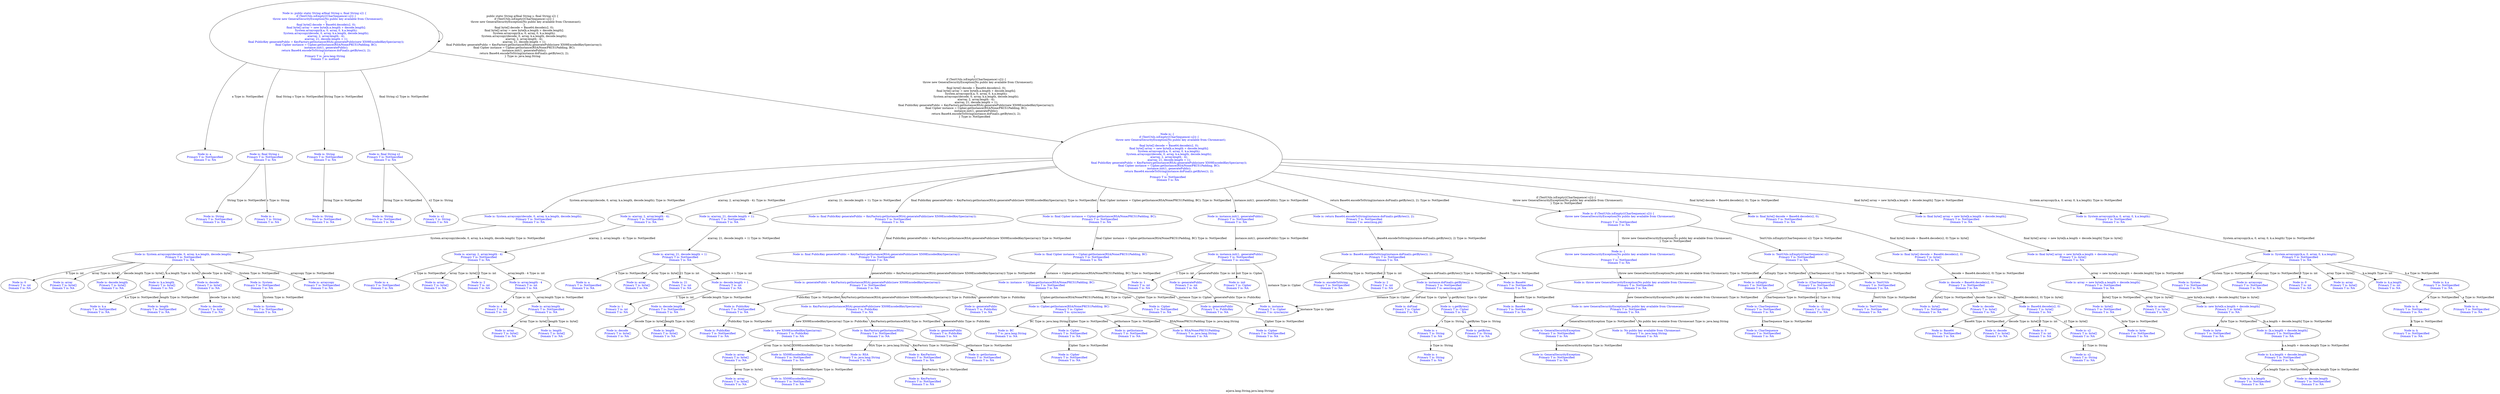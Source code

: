 digraph "a(java.lang.String,java.lang.String)" {
 label="a(java.lang.String,java.lang.String)"
{
 node [shape=box]} 
0 -> 0[label="public static String a(final String s, final String s2) {
    if (TextUtils.isEmpty((CharSequence) s2)) {
        throw new GeneralSecurityException(No public key available from Chromecast);
    }
    final byte[] decode = Base64.decode(s2, 0);
    final byte[] array = new byte[k.a.length + decode.length];
    System.arraycopy(k.a, 0, array, 0, k.a.length);
    System.arraycopy(decode, 0, array, k.a.length, decode.length);
    a(array, 2, array.length - 4);
    a(array, 21, decode.length + 1);
    final PublicKey generatePublic = KeyFactory.getInstance(RSA).generatePublic(new X509EncodedKeySpec(array));
    final Cipher instance = Cipher.getInstance(RSA/None/PKCS1Padding, BC);
    instance.init(1, generatePublic);
    return Base64.encodeToString(instance.doFinal(s.getBytes()), 2);
} Type is: java.lang.String"];
0[label="Node is: public static String a(final String s, final String s2) {
    if (TextUtils.isEmpty((CharSequence) s2)) {
        throw new GeneralSecurityException(No public key available from Chromecast);
    }
    final byte[] decode = Base64.decode(s2, 0);
    final byte[] array = new byte[k.a.length + decode.length];
    System.arraycopy(k.a, 0, array, 0, k.a.length);
    System.arraycopy(decode, 0, array, k.a.length, decode.length);
    a(array, 2, array.length - 4);
    a(array, 21, decode.length + 1);
    final PublicKey generatePublic = KeyFactory.getInstance(RSA).generatePublic(new X509EncodedKeySpec(array));
    final Cipher instance = Cipher.getInstance(RSA/None/PKCS1Padding, BC);
    instance.init(1, generatePublic);
    return Base64.encodeToString(instance.doFinal(s.getBytes()), 2);
}
 Primary T is: java.lang.String
 Domain T is: method",fontcolor="blue"];
  0 -> 1[label="a Type is: NotSpecified"];
1[label="Node is: a
 Primary T is: NotSpecified
 Domain T is: NA",fontcolor="blue"];
  0 -> 2[label="final String s Type is: NotSpecified"];
2[label="Node is: final String s
 Primary T is: NotSpecified
 Domain T is: NA",fontcolor="blue"];
  2 -> 3[label="String Type is: NotSpecified"];
3[label="Node is: String
 Primary T is: NotSpecified
 Domain T is: NA",fontcolor="blue"];
  10 -> 11[label="String Type is: NotSpecified"];
11[label="Node is: String
 Primary T is: NotSpecified
 Domain T is: NA",fontcolor="blue"];
  2 -> 5[label="s Type is: String"];
5[label="Node is: s
 Primary T is: String
 Domain T is: NA",fontcolor="blue"];
  0 -> 6[label="final String s2 Type is: NotSpecified"];
6[label="Node is: final String s2
 Primary T is: NotSpecified
 Domain T is: NA",fontcolor="blue"];
  6 -> 7[label="String Type is: NotSpecified"];
7[label="Node is: String
 Primary T is: NotSpecified
 Domain T is: NA",fontcolor="blue"];
  6 -> 9[label="s2 Type is: String"];
9[label="Node is: s2
 Primary T is: String
 Domain T is: NA",fontcolor="blue"];
  0 -> 10[label="String Type is: NotSpecified"];
10[label="Node is: String
 Primary T is: NotSpecified
 Domain T is: NA",fontcolor="blue"];
  0 -> 12[label="{
    if (TextUtils.isEmpty((CharSequence) s2)) {
        throw new GeneralSecurityException(No public key available from Chromecast);
    }
    final byte[] decode = Base64.decode(s2, 0);
    final byte[] array = new byte[k.a.length + decode.length];
    System.arraycopy(k.a, 0, array, 0, k.a.length);
    System.arraycopy(decode, 0, array, k.a.length, decode.length);
    a(array, 2, array.length - 4);
    a(array, 21, decode.length + 1);
    final PublicKey generatePublic = KeyFactory.getInstance(RSA).generatePublic(new X509EncodedKeySpec(array));
    final Cipher instance = Cipher.getInstance(RSA/None/PKCS1Padding, BC);
    instance.init(1, generatePublic);
    return Base64.encodeToString(instance.doFinal(s.getBytes()), 2);
} Type is: NotSpecified"];
12[label="Node is: {
    if (TextUtils.isEmpty((CharSequence) s2)) {
        throw new GeneralSecurityException(No public key available from Chromecast);
    }
    final byte[] decode = Base64.decode(s2, 0);
    final byte[] array = new byte[k.a.length + decode.length];
    System.arraycopy(k.a, 0, array, 0, k.a.length);
    System.arraycopy(decode, 0, array, k.a.length, decode.length);
    a(array, 2, array.length - 4);
    a(array, 21, decode.length + 1);
    final PublicKey generatePublic = KeyFactory.getInstance(RSA).generatePublic(new X509EncodedKeySpec(array));
    final Cipher instance = Cipher.getInstance(RSA/None/PKCS1Padding, BC);
    instance.init(1, generatePublic);
    return Base64.encodeToString(instance.doFinal(s.getBytes()), 2);
}
 Primary T is: NotSpecified
 Domain T is: NA",fontcolor="blue"];
  12 -> 13[label="if (TextUtils.isEmpty((CharSequence) s2)) {
    throw new GeneralSecurityException(No public key available from Chromecast);
} Type is: NotSpecified"];
13[label="Node is: if (TextUtils.isEmpty((CharSequence) s2)) {
    throw new GeneralSecurityException(No public key available from Chromecast);
}
 Primary T is: NotSpecified
 Domain T is: NA",fontcolor="blue"];
  13 -> 14[label="TextUtils.isEmpty((CharSequence) s2) Type is: NotSpecified"];
14[label="Node is: TextUtils.isEmpty((CharSequence) s2)
 Primary T is: NotSpecified
 Domain T is: NA",fontcolor="blue"];
  14 -> 15[label="TextUtils Type is: NotSpecified"];
15[label="Node is: TextUtils
 Primary T is: NotSpecified
 Domain T is: NA",fontcolor="blue"];
  15 -> 16[label="TextUtils Type is: NotSpecified"];
16[label="Node is: TextUtils
 Primary T is: NotSpecified
 Domain T is: NA",fontcolor="blue"];
  14 -> 17[label="isEmpty Type is: NotSpecified"];
17[label="Node is: isEmpty
 Primary T is: NotSpecified
 Domain T is: NA",fontcolor="blue"];
  14 -> 18[label="(CharSequence) s2 Type is: NotSpecified"];
18[label="Node is: (CharSequence) s2
 Primary T is: NotSpecified
 Domain T is: NA",fontcolor="blue"];
  18 -> 19[label="CharSequence Type is: NotSpecified"];
19[label="Node is: CharSequence
 Primary T is: NotSpecified
 Domain T is: NA",fontcolor="blue"];
  19 -> 20[label="CharSequence Type is: NotSpecified"];
20[label="Node is: CharSequence
 Primary T is: NotSpecified
 Domain T is: NA",fontcolor="blue"];
  18 -> 21[label="s2 Type is: String"];
21[label="Node is: s2
 Primary T is: String
 Domain T is: NA",fontcolor="blue"];
  39 -> 40[label="s2 Type is: String"];
40[label="Node is: s2
 Primary T is: String
 Domain T is: NA",fontcolor="blue"];
  13 -> 23[label="{
    throw new GeneralSecurityException(No public key available from Chromecast);
} Type is: NotSpecified"];
23[label="Node is: {
    throw new GeneralSecurityException(No public key available from Chromecast);
}
 Primary T is: NotSpecified
 Domain T is: NA",fontcolor="blue"];
  23 -> 24[label="throw new GeneralSecurityException(No public key available from Chromecast); Type is: NotSpecified"];
24[label="Node is: throw new GeneralSecurityException(No public key available from Chromecast);
 Primary T is: NotSpecified
 Domain T is: NA",fontcolor="blue"];
  24 -> 25[label="new GeneralSecurityException(No public key available from Chromecast) Type is: NotSpecified"];
25[label="Node is: new GeneralSecurityException(No public key available from Chromecast)
 Primary T is: NotSpecified
 Domain T is: NA",fontcolor="blue"];
  25 -> 26[label="GeneralSecurityException Type is: NotSpecified"];
26[label="Node is: GeneralSecurityException
 Primary T is: NotSpecified
 Domain T is: NA",fontcolor="blue"];
  26 -> 27[label="GeneralSecurityException Type is: NotSpecified"];
27[label="Node is: GeneralSecurityException
 Primary T is: NotSpecified
 Domain T is: NA",fontcolor="blue"];
  25 -> 28[label="No public key available from Chromecast Type is: java.lang.String"];
28[label="Node is: No public key available from Chromecast
 Primary T is: java.lang.String
 Domain T is: NA",fontcolor="blue"];
  12 -> 29[label="final byte[] decode = Base64.decode(s2, 0); Type is: NotSpecified"];
29[label="Node is: final byte[] decode = Base64.decode(s2, 0);
 Primary T is: NotSpecified
 Domain T is: NA",fontcolor="blue"];
  29 -> 30[label="final byte[] decode = Base64.decode(s2, 0) Type is: byte[]"];
30[label="Node is: final byte[] decode = Base64.decode(s2, 0)
 Primary T is: byte[]
 Domain T is: NA",fontcolor="blue"];
  30 -> 31[label="decode = Base64.decode(s2, 0) Type is: NotSpecified"];
31[label="Node is: decode = Base64.decode(s2, 0)
 Primary T is: NotSpecified
 Domain T is: NA",fontcolor="blue"];
  31 -> 32[label="byte[] Type is: NotSpecified"];
32[label="Node is: byte[]
 Primary T is: NotSpecified
 Domain T is: NA",fontcolor="blue"];
  45 -> 46[label="byte Type is: NotSpecified"];
46[label="Node is: byte
 Primary T is: NotSpecified
 Domain T is: NA",fontcolor="blue"];
  31 -> 34[label="decode Type is: byte[]"];
34[label="Node is: decode
 Primary T is: byte[]
 Domain T is: NA",fontcolor="blue"];
  31 -> 35[label="Base64.decode(s2, 0) Type is: byte[]"];
35[label="Node is: Base64.decode(s2, 0)
 Primary T is: byte[]
 Domain T is: NA",fontcolor="blue"];
  35 -> 36[label="Base64 Type is: NotSpecified"];
36[label="Node is: Base64
 Primary T is: NotSpecified
 Domain T is: NA",fontcolor="blue"];
  165 -> 166[label="Base64 Type is: NotSpecified"];
166[label="Node is: Base64
 Primary T is: NotSpecified
 Domain T is: NA",fontcolor="blue"];
  35 -> 38[label="decode Type is: byte[]"];
38[label="Node is: decode
 Primary T is: byte[]
 Domain T is: NA",fontcolor="blue"];
  35 -> 39[label="s2 Type is: byte[]"];
39[label="Node is: s2
 Primary T is: byte[]
 Domain T is: NA",fontcolor="blue"];
  35 -> 41[label="0 Type is: int"];
41[label="Node is: 0
 Primary T is: int
 Domain T is: NA",fontcolor="blue"];
  12 -> 42[label="final byte[] array = new byte[k.a.length + decode.length]; Type is: NotSpecified"];
42[label="Node is: final byte[] array = new byte[k.a.length + decode.length];
 Primary T is: NotSpecified
 Domain T is: NA",fontcolor="blue"];
  42 -> 43[label="final byte[] array = new byte[k.a.length + decode.length] Type is: byte[]"];
43[label="Node is: final byte[] array = new byte[k.a.length + decode.length]
 Primary T is: byte[]
 Domain T is: NA",fontcolor="blue"];
  43 -> 44[label="array = new byte[k.a.length + decode.length] Type is: NotSpecified"];
44[label="Node is: array = new byte[k.a.length + decode.length]
 Primary T is: NotSpecified
 Domain T is: NA",fontcolor="blue"];
  44 -> 45[label="byte[] Type is: NotSpecified"];
45[label="Node is: byte[]
 Primary T is: NotSpecified
 Domain T is: NA",fontcolor="blue"];
  44 -> 47[label="array Type is: byte[]"];
47[label="Node is: array
 Primary T is: byte[]
 Domain T is: NA",fontcolor="blue"];
  44 -> 48[label="new byte[k.a.length + decode.length] Type is: byte[]"];
48[label="Node is: new byte[k.a.length + decode.length]
 Primary T is: byte[]
 Domain T is: NA",fontcolor="blue"];
  48 -> 49[label="byte Type is: NotSpecified"];
49[label="Node is: byte
 Primary T is: NotSpecified
 Domain T is: NA",fontcolor="blue"];
  48 -> 50[label="[k.a.length + decode.length] Type is: NotSpecified"];
50[label="Node is: [k.a.length + decode.length]
 Primary T is: NotSpecified
 Domain T is: NA",fontcolor="blue"];
  50 -> 51[label="k.a.length + decode.length Type is: NotSpecified"];
51[label="Node is: k.a.length + decode.length
 Primary T is: NotSpecified
 Domain T is: NA",fontcolor="blue"];
  51 -> 52[label="k.a.length Type is: NotSpecified"];
52[label="Node is: k.a.length
 Primary T is: NotSpecified
 Domain T is: NA",fontcolor="blue"];
  91 -> 92[label="k.a Type is: NotSpecified"];
92[label="Node is: k.a
 Primary T is: NotSpecified
 Domain T is: NA",fontcolor="blue"];
  67 -> 93[label="k Type is: NotSpecified"];
93[label="Node is: k
 Primary T is: NotSpecified
 Domain T is: NA",fontcolor="blue"];
  93 -> 94[label="k Type is: NotSpecified"];
94[label="Node is: k
 Primary T is: NotSpecified
 Domain T is: NA",fontcolor="blue"];
  67 -> 95[label="a Type is: NotSpecified"];
95[label="Node is: a
 Primary T is: NotSpecified
 Domain T is: NA",fontcolor="blue"];
  91 -> 96[label="length Type is: NotSpecified"];
96[label="Node is: length
 Primary T is: NotSpecified
 Domain T is: NA",fontcolor="blue"];
  51 -> 58[label="decode.length Type is: NotSpecified"];
58[label="Node is: decode.length
 Primary T is: NotSpecified
 Domain T is: NA",fontcolor="blue"];
  120 -> 121[label="decode Type is: byte[]"];
121[label="Node is: decode
 Primary T is: byte[]
 Domain T is: NA",fontcolor="blue"];
  86 -> 122[label="decode Type is: byte[]"];
122[label="Node is: decode
 Primary T is: byte[]
 Domain T is: NA",fontcolor="blue"];
  120 -> 123[label="length Type is: byte[]"];
123[label="Node is: length
 Primary T is: byte[]
 Domain T is: NA",fontcolor="blue"];
  12 -> 62[label="System.arraycopy(k.a, 0, array, 0, k.a.length); Type is: NotSpecified"];
62[label="Node is: System.arraycopy(k.a, 0, array, 0, k.a.length);
 Primary T is: NotSpecified
 Domain T is: NA",fontcolor="blue"];
  62 -> 63[label="System.arraycopy(k.a, 0, array, 0, k.a.length) Type is: NotSpecified"];
63[label="Node is: System.arraycopy(k.a, 0, array, 0, k.a.length)
 Primary T is: NotSpecified
 Domain T is: NA",fontcolor="blue"];
  63 -> 64[label="System Type is: NotSpecified"];
64[label="Node is: System
 Primary T is: NotSpecified
 Domain T is: NA",fontcolor="blue"];
  83 -> 84[label="System Type is: NotSpecified"];
84[label="Node is: System
 Primary T is: NotSpecified
 Domain T is: NA",fontcolor="blue"];
  63 -> 66[label="arraycopy Type is: NotSpecified"];
66[label="Node is: arraycopy
 Primary T is: NotSpecified
 Domain T is: NA",fontcolor="blue"];
  63 -> 67[label="k.a Type is: NotSpecified"];
67[label="Node is: k.a
 Primary T is: NotSpecified
 Domain T is: NA",fontcolor="blue"];
  63 -> 74[label="0 Type is: int"];
74[label="Node is: 0
 Primary T is: int
 Domain T is: NA",fontcolor="blue"];
  63 -> 72[label="array Type is: byte[]"];
72[label="Node is: array
 Primary T is: byte[]
 Domain T is: NA",fontcolor="blue"];
  141 -> 142[label="array Type is: byte[]"];
142[label="Node is: array
 Primary T is: byte[]
 Domain T is: NA",fontcolor="blue"];
  63 -> 75[label="k.a.length Type is: int"];
75[label="Node is: k.a.length
 Primary T is: int
 Domain T is: NA",fontcolor="blue"];
  12 -> 81[label="System.arraycopy(decode, 0, array, k.a.length, decode.length); Type is: NotSpecified"];
81[label="Node is: System.arraycopy(decode, 0, array, k.a.length, decode.length);
 Primary T is: NotSpecified
 Domain T is: NA",fontcolor="blue"];
  81 -> 82[label="System.arraycopy(decode, 0, array, k.a.length, decode.length) Type is: NotSpecified"];
82[label="Node is: System.arraycopy(decode, 0, array, k.a.length, decode.length)
 Primary T is: NotSpecified
 Domain T is: NA",fontcolor="blue"];
  82 -> 83[label="System Type is: NotSpecified"];
83[label="Node is: System
 Primary T is: NotSpecified
 Domain T is: NA",fontcolor="blue"];
  82 -> 85[label="arraycopy Type is: NotSpecified"];
85[label="Node is: arraycopy
 Primary T is: NotSpecified
 Domain T is: NA",fontcolor="blue"];
  82 -> 86[label="decode Type is: byte[]"];
86[label="Node is: decode
 Primary T is: byte[]
 Domain T is: NA",fontcolor="blue"];
  82 -> 88[label="0 Type is: int"];
88[label="Node is: 0
 Primary T is: int
 Domain T is: NA",fontcolor="blue"];
  82 -> 89[label="array Type is: byte[]"];
89[label="Node is: array
 Primary T is: byte[]
 Domain T is: NA",fontcolor="blue"];
  82 -> 91[label="k.a.length Type is: byte[]"];
91[label="Node is: k.a.length
 Primary T is: byte[]
 Domain T is: NA",fontcolor="blue"];
  82 -> 97[label="decode.length Type is: byte[]"];
97[label="Node is: decode.length
 Primary T is: byte[]
 Domain T is: NA",fontcolor="blue"];
  12 -> 101[label="a(array, 2, array.length - 4); Type is: NotSpecified"];
101[label="Node is: a(array, 2, array.length - 4);
 Primary T is: NotSpecified
 Domain T is: NA",fontcolor="blue"];
  101 -> 102[label="a(array, 2, array.length - 4) Type is: NotSpecified"];
102[label="Node is: a(array, 2, array.length - 4)
 Primary T is: NotSpecified
 Domain T is: NA",fontcolor="blue"];
  102 -> 103[label="a Type is: NotSpecified"];
103[label="Node is: a
 Primary T is: NotSpecified
 Domain T is: NA",fontcolor="blue"];
  102 -> 104[label="array Type is: byte[]"];
104[label="Node is: array
 Primary T is: byte[]
 Domain T is: NA",fontcolor="blue"];
  102 -> 106[label="2 Type is: int"];
106[label="Node is: 2
 Primary T is: int
 Domain T is: NA",fontcolor="blue"];
  102 -> 107[label="array.length - 4 Type is: int"];
107[label="Node is: array.length - 4
 Primary T is: int
 Domain T is: NA",fontcolor="blue"];
  107 -> 108[label="array.length Type is: NotSpecified"];
108[label="Node is: array.length
 Primary T is: NotSpecified
 Domain T is: NA",fontcolor="blue"];
  108 -> 109[label="array Type is: byte[]"];
109[label="Node is: array
 Primary T is: byte[]
 Domain T is: NA",fontcolor="blue"];
  108 -> 111[label="length Type is: byte[]"];
111[label="Node is: length
 Primary T is: byte[]
 Domain T is: NA",fontcolor="blue"];
  107 -> 112[label="4 Type is: int"];
112[label="Node is: 4
 Primary T is: int
 Domain T is: NA",fontcolor="blue"];
  12 -> 113[label="a(array, 21, decode.length + 1); Type is: NotSpecified"];
113[label="Node is: a(array, 21, decode.length + 1);
 Primary T is: NotSpecified
 Domain T is: NA",fontcolor="blue"];
  113 -> 114[label="a(array, 21, decode.length + 1) Type is: NotSpecified"];
114[label="Node is: a(array, 21, decode.length + 1)
 Primary T is: NotSpecified
 Domain T is: NA",fontcolor="blue"];
  114 -> 115[label="a Type is: NotSpecified"];
115[label="Node is: a
 Primary T is: NotSpecified
 Domain T is: NA",fontcolor="blue"];
  114 -> 116[label="array Type is: byte[]"];
116[label="Node is: array
 Primary T is: byte[]
 Domain T is: NA",fontcolor="blue"];
  114 -> 118[label="21 Type is: int"];
118[label="Node is: 21
 Primary T is: int
 Domain T is: NA",fontcolor="blue"];
  114 -> 119[label="decode.length + 1 Type is: int"];
119[label="Node is: decode.length + 1
 Primary T is: int
 Domain T is: NA",fontcolor="blue"];
  119 -> 120[label="decode.length Type is: NotSpecified"];
120[label="Node is: decode.length
 Primary T is: NotSpecified
 Domain T is: NA",fontcolor="blue"];
  119 -> 124[label="1 Type is: int"];
124[label="Node is: 1
 Primary T is: int
 Domain T is: NA",fontcolor="blue"];
  12 -> 125[label="final PublicKey generatePublic = KeyFactory.getInstance(RSA).generatePublic(new X509EncodedKeySpec(array)); Type is: NotSpecified"];
125[label="Node is: final PublicKey generatePublic = KeyFactory.getInstance(RSA).generatePublic(new X509EncodedKeySpec(array));
 Primary T is: NotSpecified
 Domain T is: NA",fontcolor="blue"];
  125 -> 126[label="final PublicKey generatePublic = KeyFactory.getInstance(RSA).generatePublic(new X509EncodedKeySpec(array)) Type is: NotSpecified"];
126[label="Node is: final PublicKey generatePublic = KeyFactory.getInstance(RSA).generatePublic(new X509EncodedKeySpec(array))
 Primary T is: NotSpecified
 Domain T is: NA",fontcolor="blue"];
  126 -> 127[label="generatePublic = KeyFactory.getInstance(RSA).generatePublic(new X509EncodedKeySpec(array)) Type is: NotSpecified"];
127[label="Node is: generatePublic = KeyFactory.getInstance(RSA).generatePublic(new X509EncodedKeySpec(array))
 Primary T is: NotSpecified
 Domain T is: NA",fontcolor="blue"];
  127 -> 128[label="PublicKey Type is: NotSpecified"];
128[label="Node is: PublicKey
 Primary T is: NotSpecified
 Domain T is: NA",fontcolor="blue"];
  128 -> 129[label="PublicKey Type is: NotSpecified"];
129[label="Node is: PublicKey
 Primary T is: NotSpecified
 Domain T is: NA",fontcolor="blue"];
  127 -> 130[label="generatePublic Type is: PublicKey"];
130[label="Node is: generatePublic
 Primary T is: PublicKey
 Domain T is: NA",fontcolor="blue"];
  127 -> 131[label="KeyFactory.getInstance(RSA).generatePublic(new X509EncodedKeySpec(array)) Type is: PublicKey"];
131[label="Node is: KeyFactory.getInstance(RSA).generatePublic(new X509EncodedKeySpec(array))
 Primary T is: PublicKey
 Domain T is: NA",fontcolor="blue"];
  131 -> 132[label="KeyFactory.getInstance(RSA) Type is: NotSpecified"];
132[label="Node is: KeyFactory.getInstance(RSA)
 Primary T is: NotSpecified
 Domain T is: NA",fontcolor="blue"];
  132 -> 133[label="KeyFactory Type is: NotSpecified"];
133[label="Node is: KeyFactory
 Primary T is: NotSpecified
 Domain T is: NA",fontcolor="blue"];
  133 -> 134[label="KeyFactory Type is: NotSpecified"];
134[label="Node is: KeyFactory
 Primary T is: NotSpecified
 Domain T is: NA",fontcolor="blue"];
  132 -> 135[label="getInstance Type is: NotSpecified"];
135[label="Node is: getInstance
 Primary T is: NotSpecified
 Domain T is: NA",fontcolor="blue"];
  132 -> 136[label="RSA Type is: java.lang.String"];
136[label="Node is: RSA
 Primary T is: java.lang.String
 Domain T is: NA",fontcolor="blue"];
  131 -> 137[label="generatePublic Type is: PublicKey"];
137[label="Node is: generatePublic
 Primary T is: PublicKey
 Domain T is: NA",fontcolor="blue"];
  131 -> 138[label="new X509EncodedKeySpec(array) Type is: PublicKey"];
138[label="Node is: new X509EncodedKeySpec(array)
 Primary T is: PublicKey
 Domain T is: NA",fontcolor="blue"];
  138 -> 139[label="X509EncodedKeySpec Type is: NotSpecified"];
139[label="Node is: X509EncodedKeySpec
 Primary T is: NotSpecified
 Domain T is: NA",fontcolor="blue"];
  139 -> 140[label="X509EncodedKeySpec Type is: NotSpecified"];
140[label="Node is: X509EncodedKeySpec
 Primary T is: NotSpecified
 Domain T is: NA",fontcolor="blue"];
  138 -> 141[label="array Type is: byte[]"];
141[label="Node is: array
 Primary T is: byte[]
 Domain T is: NA",fontcolor="blue"];
  12 -> 143[label="final Cipher instance = Cipher.getInstance(RSA/None/PKCS1Padding, BC); Type is: NotSpecified"];
143[label="Node is: final Cipher instance = Cipher.getInstance(RSA/None/PKCS1Padding, BC);
 Primary T is: NotSpecified
 Domain T is: NA",fontcolor="blue"];
  143 -> 144[label="final Cipher instance = Cipher.getInstance(RSA/None/PKCS1Padding, BC) Type is: NotSpecified"];
144[label="Node is: final Cipher instance = Cipher.getInstance(RSA/None/PKCS1Padding, BC)
 Primary T is: NotSpecified
 Domain T is: NA",fontcolor="blue"];
  144 -> 145[label="instance = Cipher.getInstance(RSA/None/PKCS1Padding, BC) Type is: NotSpecified"];
145[label="Node is: instance = Cipher.getInstance(RSA/None/PKCS1Padding, BC)
 Primary T is: NotSpecified
 Domain T is: NA",fontcolor="blue"];
  145 -> 146[label="Cipher Type is: NotSpecified"];
146[label="Node is: Cipher
 Primary T is: NotSpecified
 Domain T is: NA",fontcolor="blue"];
  146 -> 147[label="Cipher Type is: NotSpecified"];
147[label="Node is: Cipher
 Primary T is: NotSpecified
 Domain T is: NA",fontcolor="blue"];
  145 -> 169[label="instance Type is: Cipher"];
169[label="Node is: instance
 Primary T is: Cipher
 Domain T is: sync/async",fontcolor="blue"];
  145 -> 149[label="Cipher.getInstance(RSA/None/PKCS1Padding, BC) Type is: Cipher"];
149[label="Node is: Cipher.getInstance(RSA/None/PKCS1Padding, BC)
 Primary T is: Cipher
 Domain T is: sync/async",fontcolor="blue"];
  149 -> 150[label="Cipher Type is: NotSpecified"];
150[label="Node is: Cipher
 Primary T is: NotSpecified
 Domain T is: NA",fontcolor="blue"];
  150 -> 151[label="Cipher Type is: NotSpecified"];
151[label="Node is: Cipher
 Primary T is: NotSpecified
 Domain T is: NA",fontcolor="blue"];
  149 -> 152[label="getInstance Type is: NotSpecified"];
152[label="Node is: getInstance
 Primary T is: NotSpecified
 Domain T is: NA",fontcolor="blue"];
  149 -> 153[label="RSA/None/PKCS1Padding Type is: java.lang.String"];
153[label="Node is: RSA/None/PKCS1Padding
 Primary T is: java.lang.String
 Domain T is: NA",fontcolor="blue"];
  149 -> 154[label="BC Type is: java.lang.String"];
154[label="Node is: BC
 Primary T is: java.lang.String
 Domain T is: NA",fontcolor="blue"];
  12 -> 155[label="instance.init(1, generatePublic); Type is: NotSpecified"];
155[label="Node is: instance.init(1, generatePublic);
 Primary T is: NotSpecified
 Domain T is: NA",fontcolor="blue"];
  155 -> 156[label="instance.init(1, generatePublic) Type is: NotSpecified"];
156[label="Node is: instance.init(1, generatePublic)
 Primary T is: NotSpecified
 Domain T is: enc/dec",fontcolor="blue"];
  156 -> 169[label="instance Type is: Cipher"];
169[label="Node is: instance
 Primary T is: Cipher
 Domain T is: sync/async",fontcolor="blue"];
  169 -> 169[label="instance Type is: Cipher"];
169[label="Node is: instance
 Primary T is: Cipher
 Domain T is: sync/async",fontcolor="blue"];
  156 -> 159[label="init Type is: Cipher"];
159[label="Node is: init
 Primary T is: Cipher
 Domain T is: NA",fontcolor="blue"];
  156 -> 160[label="1 Type is: int"];
160[label="Node is: 1
 Primary T is: int
 Domain T is: NA",fontcolor="blue"];
  156 -> 161[label="generatePublic Type is: int"];
161[label="Node is: generatePublic
 Primary T is: int
 Domain T is: NA",fontcolor="blue"];
  161 -> 162[label="generatePublic Type is: PublicKey"];
162[label="Node is: generatePublic
 Primary T is: PublicKey
 Domain T is: NA",fontcolor="blue"];
  12 -> null[label="return Base64.encodeToString(instance.doFinal(s.getBytes()), 2); Type is: NotSpecified"];
null[label="Node is: return Base64.encodeToString(instance.doFinal(s.getBytes()), 2);
 Primary T is: NotSpecified
 Domain T is: aenc(msg,pk)",fontcolor="blue"];
  null -> 164[label="Base64.encodeToString(instance.doFinal(s.getBytes()), 2) Type is: NotSpecified"];
164[label="Node is: Base64.encodeToString(instance.doFinal(s.getBytes()), 2)
 Primary T is: NotSpecified
 Domain T is: NA",fontcolor="blue"];
  164 -> 165[label="Base64 Type is: NotSpecified"];
165[label="Node is: Base64
 Primary T is: NotSpecified
 Domain T is: NA",fontcolor="blue"];
  164 -> 167[label="encodeToString Type is: NotSpecified"];
167[label="Node is: encodeToString
 Primary T is: NotSpecified
 Domain T is: NA",fontcolor="blue"];
  164 -> 168[label="instance.doFinal(s.getBytes()) Type is: NotSpecified"];
168[label="Node is: instance.doFinal(s.getBytes())
 Primary T is: NotSpecified
 Domain T is: aenc(msg,pk)",fontcolor="blue"];
  168 -> 169[label="instance Type is: Cipher"];
169[label="Node is: instance
 Primary T is: Cipher
 Domain T is: sync/async",fontcolor="blue"];
  168 -> 171[label="doFinal Type is: Cipher"];
171[label="Node is: doFinal
 Primary T is: Cipher
 Domain T is: NA",fontcolor="blue"];
  168 -> 172[label="s.getBytes() Type is: Cipher"];
172[label="Node is: s.getBytes()
 Primary T is: Cipher
 Domain T is: NA",fontcolor="blue"];
  172 -> 173[label="s Type is: String"];
173[label="Node is: s
 Primary T is: String
 Domain T is: NA",fontcolor="blue"];
  173 -> 174[label="s Type is: String"];
174[label="Node is: s
 Primary T is: String
 Domain T is: NA",fontcolor="blue"];
  172 -> 175[label="getBytes Type is: String"];
175[label="Node is: getBytes
 Primary T is: String
 Domain T is: NA",fontcolor="blue"];
  164 -> 176[label="2 Type is: int"];
176[label="Node is: 2
 Primary T is: int
 Domain T is: NA",fontcolor="blue"];
  }
